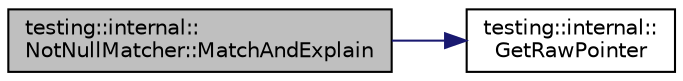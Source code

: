 digraph "testing::internal::NotNullMatcher::MatchAndExplain"
{
  edge [fontname="Helvetica",fontsize="10",labelfontname="Helvetica",labelfontsize="10"];
  node [fontname="Helvetica",fontsize="10",shape=record];
  rankdir="LR";
  Node4 [label="testing::internal::\lNotNullMatcher::MatchAndExplain",height=0.2,width=0.4,color="black", fillcolor="grey75", style="filled", fontcolor="black"];
  Node4 -> Node5 [color="midnightblue",fontsize="10",style="solid",fontname="Helvetica"];
  Node5 [label="testing::internal::\lGetRawPointer",height=0.2,width=0.4,color="black", fillcolor="white", style="filled",URL="$d0/da7/namespacetesting_1_1internal.html#ae88d1a6f95165c43c27a6c0e2d357e61"];
}
